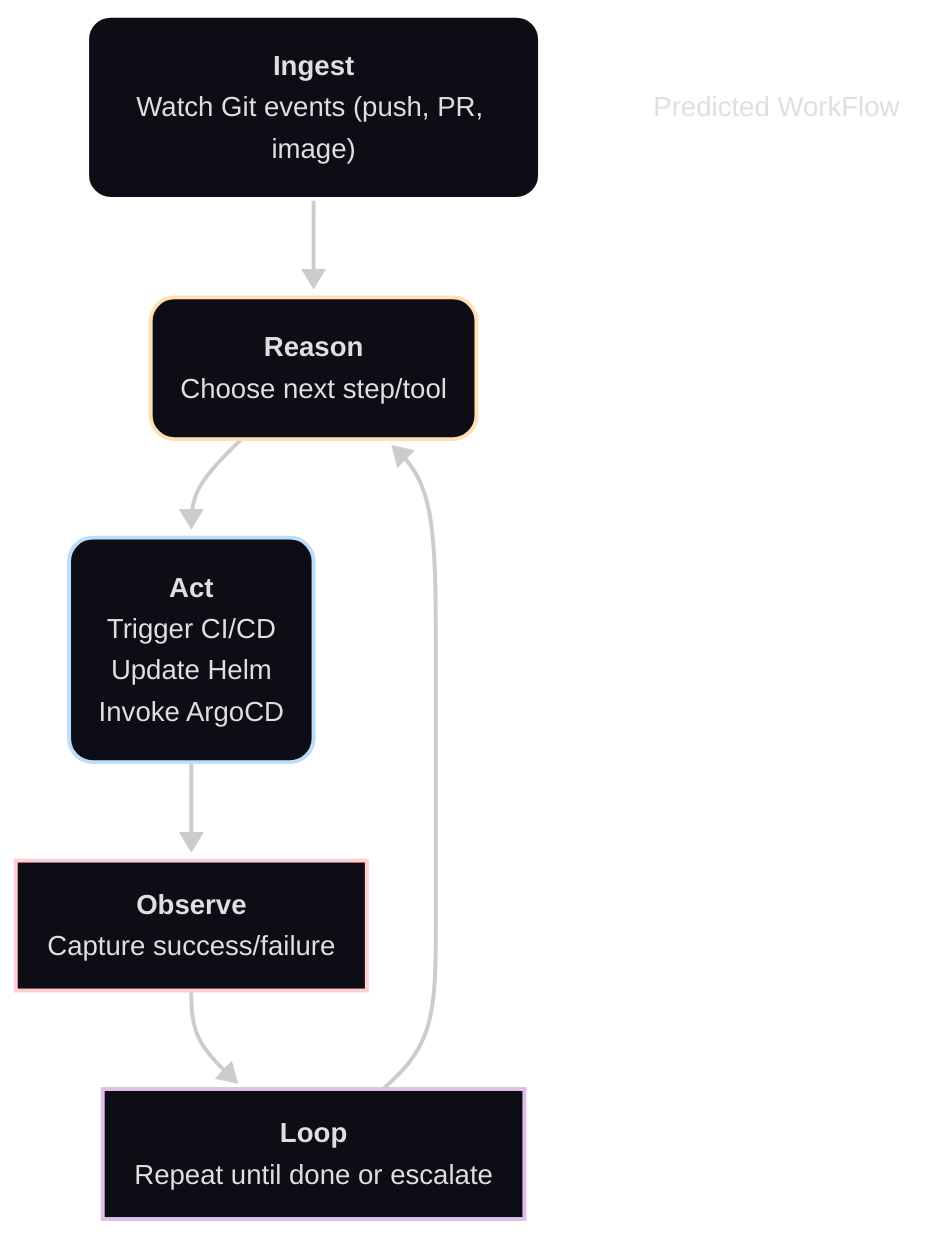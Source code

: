 ---
config:
  layout: fixed
  theme: redux-dark
  look: neo
---
flowchart TB
    A["<b>Ingest</b><br>Watch Git events (push, PR, image)"] --> B["<b>Reason</b><br>Choose next step/tool"]
    B --> C["<b>Act</b><br>Trigger CI/CD<br>Update Helm<br>Invoke ArgoCD"]
    C --> D["<b>Observe</b><br>Capture success/failure"]
    D --> E["<b>Loop</b><br>Repeat until done or escalate"]
    E --> B
    n1["Predicted WorkFlow"]
    A@{ shape: rounded}
    B@{ shape: rounded}
    C@{ shape: event}
    n1@{ shape: text}
    style B stroke:#FFE0B2
    style C stroke:#BBDEFB
    style D stroke:#FFCDD2
    style E stroke:#E1BEE7
